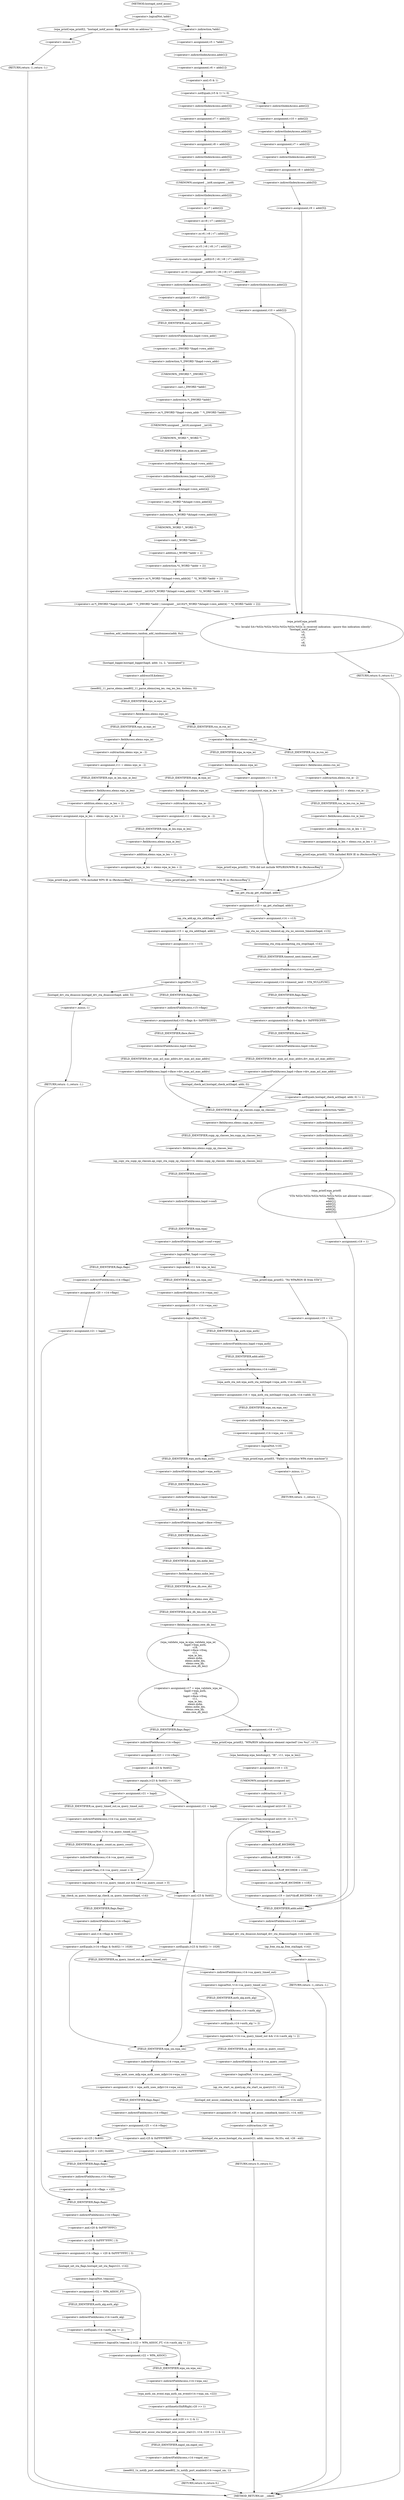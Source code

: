 digraph hostapd_notif_assoc {  
"1000157" [label = "(<operator>.logicalNot,!addr)" ]
"1000160" [label = "(wpa_printf,wpa_printf(2, \"hostapd_notif_assoc: Skip event with no address\"))" ]
"1000163" [label = "(RETURN,return -1;,return -1;)" ]
"1000164" [label = "(<operator>.minus,-1)" ]
"1000166" [label = "(<operator>.assignment,v5 = *addr)" ]
"1000168" [label = "(<operator>.indirection,*addr)" ]
"1000170" [label = "(<operator>.assignment,v6 = addr[1])" ]
"1000172" [label = "(<operator>.indirectIndexAccess,addr[1])" ]
"1000176" [label = "(<operator>.notEquals,(v5 & 1) != 0)" ]
"1000177" [label = "(<operator>.and,v5 & 1)" ]
"1000182" [label = "(<operator>.assignment,v10 = addr[2])" ]
"1000184" [label = "(<operator>.indirectIndexAccess,addr[2])" ]
"1000187" [label = "(<operator>.assignment,v7 = addr[3])" ]
"1000189" [label = "(<operator>.indirectIndexAccess,addr[3])" ]
"1000192" [label = "(<operator>.assignment,v8 = addr[4])" ]
"1000194" [label = "(<operator>.indirectIndexAccess,addr[4])" ]
"1000197" [label = "(<operator>.assignment,v9 = addr[5])" ]
"1000199" [label = "(<operator>.indirectIndexAccess,addr[5])" ]
"1000204" [label = "(<operator>.assignment,v7 = addr[3])" ]
"1000206" [label = "(<operator>.indirectIndexAccess,addr[3])" ]
"1000209" [label = "(<operator>.assignment,v8 = addr[4])" ]
"1000211" [label = "(<operator>.indirectIndexAccess,addr[4])" ]
"1000214" [label = "(<operator>.assignment,v9 = addr[5])" ]
"1000216" [label = "(<operator>.indirectIndexAccess,addr[5])" ]
"1000220" [label = "(<operator>.or,v9 | (unsigned __int8)(v5 | v6 | v8 | v7 | addr[2]))" ]
"1000222" [label = "(<operator>.cast,(unsigned __int8)(v5 | v6 | v8 | v7 | addr[2]))" ]
"1000223" [label = "(UNKNOWN,unsigned __int8,unsigned __int8)" ]
"1000224" [label = "(<operator>.or,v5 | v6 | v8 | v7 | addr[2])" ]
"1000226" [label = "(<operator>.or,v6 | v8 | v7 | addr[2])" ]
"1000228" [label = "(<operator>.or,v8 | v7 | addr[2])" ]
"1000230" [label = "(<operator>.or,v7 | addr[2])" ]
"1000232" [label = "(<operator>.indirectIndexAccess,addr[2])" ]
"1000236" [label = "(<operator>.assignment,v10 = addr[2])" ]
"1000238" [label = "(<operator>.indirectIndexAccess,addr[2])" ]
"1000242" [label = "(<operator>.or,*(_DWORD *)hapd->own_addr ^ *(_DWORD *)addr | (unsigned __int16)(*(_WORD *)&hapd->own_addr[4] ^ *((_WORD *)addr + 2)))" ]
"1000243" [label = "(<operator>.or,*(_DWORD *)hapd->own_addr ^ *(_DWORD *)addr)" ]
"1000244" [label = "(<operator>.indirection,*(_DWORD *)hapd->own_addr)" ]
"1000245" [label = "(<operator>.cast,(_DWORD *)hapd->own_addr)" ]
"1000246" [label = "(UNKNOWN,_DWORD *,_DWORD *)" ]
"1000247" [label = "(<operator>.indirectFieldAccess,hapd->own_addr)" ]
"1000249" [label = "(FIELD_IDENTIFIER,own_addr,own_addr)" ]
"1000250" [label = "(<operator>.indirection,*(_DWORD *)addr)" ]
"1000251" [label = "(<operator>.cast,(_DWORD *)addr)" ]
"1000252" [label = "(UNKNOWN,_DWORD *,_DWORD *)" ]
"1000254" [label = "(<operator>.cast,(unsigned __int16)(*(_WORD *)&hapd->own_addr[4] ^ *((_WORD *)addr + 2)))" ]
"1000255" [label = "(UNKNOWN,unsigned __int16,unsigned __int16)" ]
"1000256" [label = "(<operator>.or,*(_WORD *)&hapd->own_addr[4] ^ *((_WORD *)addr + 2))" ]
"1000257" [label = "(<operator>.indirection,*(_WORD *)&hapd->own_addr[4])" ]
"1000258" [label = "(<operator>.cast,(_WORD *)&hapd->own_addr[4])" ]
"1000259" [label = "(UNKNOWN,_WORD *,_WORD *)" ]
"1000260" [label = "(<operator>.addressOf,&hapd->own_addr[4])" ]
"1000261" [label = "(<operator>.indirectIndexAccess,hapd->own_addr[4])" ]
"1000262" [label = "(<operator>.indirectFieldAccess,hapd->own_addr)" ]
"1000264" [label = "(FIELD_IDENTIFIER,own_addr,own_addr)" ]
"1000266" [label = "(<operator>.indirection,*((_WORD *)addr + 2))" ]
"1000267" [label = "(<operator>.addition,(_WORD *)addr + 2)" ]
"1000268" [label = "(<operator>.cast,(_WORD *)addr)" ]
"1000269" [label = "(UNKNOWN,_WORD *,_WORD *)" ]
"1000273" [label = "(random_add_randomness,random_add_randomness(addr, 6u))" ]
"1000276" [label = "(hostapd_logger,hostapd_logger(hapd, addr, 1u, 2, \"associated\"))" ]
"1000282" [label = "(ieee802_11_parse_elems,ieee802_11_parse_elems(req_ies, req_ies_len, &elems, 0))" ]
"1000285" [label = "(<operator>.addressOf,&elems)" ]
"1000289" [label = "(<operator>.fieldAccess,elems.wps_ie)" ]
"1000291" [label = "(FIELD_IDENTIFIER,wps_ie,wps_ie)" ]
"1000293" [label = "(<operator>.assignment,v11 = elems.wps_ie - 2)" ]
"1000295" [label = "(<operator>.subtraction,elems.wps_ie - 2)" ]
"1000296" [label = "(<operator>.fieldAccess,elems.wps_ie)" ]
"1000298" [label = "(FIELD_IDENTIFIER,wps_ie,wps_ie)" ]
"1000300" [label = "(<operator>.assignment,wpa_ie_len = elems.wps_ie_len + 2)" ]
"1000302" [label = "(<operator>.addition,elems.wps_ie_len + 2)" ]
"1000303" [label = "(<operator>.fieldAccess,elems.wps_ie_len)" ]
"1000305" [label = "(FIELD_IDENTIFIER,wps_ie_len,wps_ie_len)" ]
"1000307" [label = "(wpa_printf,wpa_printf(2, \"STA included WPS IE in (Re)AssocReq\"))" ]
"1000312" [label = "(<operator>.fieldAccess,elems.rsn_ie)" ]
"1000314" [label = "(FIELD_IDENTIFIER,rsn_ie,rsn_ie)" ]
"1000316" [label = "(<operator>.assignment,v11 = elems.rsn_ie - 2)" ]
"1000318" [label = "(<operator>.subtraction,elems.rsn_ie - 2)" ]
"1000319" [label = "(<operator>.fieldAccess,elems.rsn_ie)" ]
"1000321" [label = "(FIELD_IDENTIFIER,rsn_ie,rsn_ie)" ]
"1000323" [label = "(<operator>.assignment,wpa_ie_len = elems.rsn_ie_len + 2)" ]
"1000325" [label = "(<operator>.addition,elems.rsn_ie_len + 2)" ]
"1000326" [label = "(<operator>.fieldAccess,elems.rsn_ie_len)" ]
"1000328" [label = "(FIELD_IDENTIFIER,rsn_ie_len,rsn_ie_len)" ]
"1000330" [label = "(wpa_printf,wpa_printf(2, \"STA included RSN IE in (Re)AssocReq\"))" ]
"1000335" [label = "(<operator>.fieldAccess,elems.wpa_ie)" ]
"1000337" [label = "(FIELD_IDENTIFIER,wpa_ie,wpa_ie)" ]
"1000339" [label = "(<operator>.assignment,v11 = elems.wpa_ie - 2)" ]
"1000341" [label = "(<operator>.subtraction,elems.wpa_ie - 2)" ]
"1000342" [label = "(<operator>.fieldAccess,elems.wpa_ie)" ]
"1000344" [label = "(FIELD_IDENTIFIER,wpa_ie,wpa_ie)" ]
"1000346" [label = "(<operator>.assignment,wpa_ie_len = elems.wpa_ie_len + 2)" ]
"1000348" [label = "(<operator>.addition,elems.wpa_ie_len + 2)" ]
"1000349" [label = "(<operator>.fieldAccess,elems.wpa_ie_len)" ]
"1000351" [label = "(FIELD_IDENTIFIER,wpa_ie_len,wpa_ie_len)" ]
"1000353" [label = "(wpa_printf,wpa_printf(2, \"STA included WPA IE in (Re)AssocReq\"))" ]
"1000358" [label = "(<operator>.assignment,v11 = 0)" ]
"1000361" [label = "(<operator>.assignment,wpa_ie_len = 0)" ]
"1000364" [label = "(wpa_printf,wpa_printf(2, \"STA did not include WPS/RSN/WPA IE in (Re)AssocReq\"))" ]
"1000367" [label = "(<operator>.assignment,v13 = ap_get_sta(hapd, addr))" ]
"1000369" [label = "(ap_get_sta,ap_get_sta(hapd, addr))" ]
"1000375" [label = "(<operator>.assignment,v14 = v13)" ]
"1000378" [label = "(ap_sta_no_session_timeout,ap_sta_no_session_timeout(hapd, v13))" ]
"1000381" [label = "(accounting_sta_stop,accounting_sta_stop(hapd, v14))" ]
"1000384" [label = "(<operator>.assignment,v14->timeout_next = STA_NULLFUNC)" ]
"1000385" [label = "(<operator>.indirectFieldAccess,v14->timeout_next)" ]
"1000387" [label = "(FIELD_IDENTIFIER,timeout_next,timeout_next)" ]
"1000389" [label = "(<operators>.assignmentAnd,v14->flags &= 0xFFFECFFF)" ]
"1000390" [label = "(<operator>.indirectFieldAccess,v14->flags)" ]
"1000392" [label = "(FIELD_IDENTIFIER,flags,flags)" ]
"1000395" [label = "(<operator>.indirectFieldAccess,hapd->iface->drv_max_acl_mac_addrs)" ]
"1000396" [label = "(<operator>.indirectFieldAccess,hapd->iface)" ]
"1000398" [label = "(FIELD_IDENTIFIER,iface,iface)" ]
"1000399" [label = "(FIELD_IDENTIFIER,drv_max_acl_mac_addrs,drv_max_acl_mac_addrs)" ]
"1000403" [label = "(<operator>.assignment,v15 = ap_sta_add(hapd, addr))" ]
"1000405" [label = "(ap_sta_add,ap_sta_add(hapd, addr))" ]
"1000408" [label = "(<operator>.assignment,v14 = v15)" ]
"1000412" [label = "(<operator>.logicalNot,!v15)" ]
"1000415" [label = "(hostapd_drv_sta_disassoc,hostapd_drv_sta_disassoc(hapd, addr, 5))" ]
"1000419" [label = "(RETURN,return -1;,return -1;)" ]
"1000420" [label = "(<operator>.minus,-1)" ]
"1000422" [label = "(<operators>.assignmentAnd,v15->flags &= 0xFFFECFFF)" ]
"1000423" [label = "(<operator>.indirectFieldAccess,v15->flags)" ]
"1000425" [label = "(FIELD_IDENTIFIER,flags,flags)" ]
"1000428" [label = "(<operator>.indirectFieldAccess,hapd->iface->drv_max_acl_mac_addrs)" ]
"1000429" [label = "(<operator>.indirectFieldAccess,hapd->iface)" ]
"1000431" [label = "(FIELD_IDENTIFIER,iface,iface)" ]
"1000432" [label = "(FIELD_IDENTIFIER,drv_max_acl_mac_addrs,drv_max_acl_mac_addrs)" ]
"1000435" [label = "(<operator>.notEquals,hostapd_check_acl(hapd, addr, 0) != 1)" ]
"1000436" [label = "(hostapd_check_acl,hostapd_check_acl(hapd, addr, 0))" ]
"1000442" [label = "(wpa_printf,wpa_printf(\n            3,\n            \"STA %02x:%02x:%02x:%02x:%02x:%02x not allowed to connect\",\n            *addr,\n            addr[1],\n            addr[2],\n            addr[3],\n            addr[4],\n            addr[5]))" ]
"1000445" [label = "(<operator>.indirection,*addr)" ]
"1000447" [label = "(<operator>.indirectIndexAccess,addr[1])" ]
"1000450" [label = "(<operator>.indirectIndexAccess,addr[2])" ]
"1000453" [label = "(<operator>.indirectIndexAccess,addr[3])" ]
"1000456" [label = "(<operator>.indirectIndexAccess,addr[4])" ]
"1000459" [label = "(<operator>.indirectIndexAccess,addr[5])" ]
"1000462" [label = "(<operator>.assignment,v19 = 1)" ]
"1000467" [label = "(ap_copy_sta_supp_op_classes,ap_copy_sta_supp_op_classes(v14, elems.supp_op_classes, elems.supp_op_classes_len))" ]
"1000469" [label = "(<operator>.fieldAccess,elems.supp_op_classes)" ]
"1000471" [label = "(FIELD_IDENTIFIER,supp_op_classes,supp_op_classes)" ]
"1000472" [label = "(<operator>.fieldAccess,elems.supp_op_classes_len)" ]
"1000474" [label = "(FIELD_IDENTIFIER,supp_op_classes_len,supp_op_classes_len)" ]
"1000476" [label = "(<operator>.logicalNot,!hapd->conf->wpa)" ]
"1000477" [label = "(<operator>.indirectFieldAccess,hapd->conf->wpa)" ]
"1000478" [label = "(<operator>.indirectFieldAccess,hapd->conf)" ]
"1000480" [label = "(FIELD_IDENTIFIER,conf,conf)" ]
"1000481" [label = "(FIELD_IDENTIFIER,wpa,wpa)" ]
"1000483" [label = "(<operator>.assignment,v20 = v14->flags)" ]
"1000485" [label = "(<operator>.indirectFieldAccess,v14->flags)" ]
"1000487" [label = "(FIELD_IDENTIFIER,flags,flags)" ]
"1000488" [label = "(<operator>.assignment,v21 = hapd)" ]
"1000493" [label = "(<operator>.logicalAnd,v11 && wpa_ie_len)" ]
"1000497" [label = "(<operator>.assignment,v16 = v14->wpa_sm)" ]
"1000499" [label = "(<operator>.indirectFieldAccess,v14->wpa_sm)" ]
"1000501" [label = "(FIELD_IDENTIFIER,wpa_sm,wpa_sm)" ]
"1000503" [label = "(<operator>.logicalNot,!v16)" ]
"1000506" [label = "(<operator>.assignment,v16 = wpa_auth_sta_init(hapd->wpa_auth, v14->addr, 0))" ]
"1000508" [label = "(wpa_auth_sta_init,wpa_auth_sta_init(hapd->wpa_auth, v14->addr, 0))" ]
"1000509" [label = "(<operator>.indirectFieldAccess,hapd->wpa_auth)" ]
"1000511" [label = "(FIELD_IDENTIFIER,wpa_auth,wpa_auth)" ]
"1000512" [label = "(<operator>.indirectFieldAccess,v14->addr)" ]
"1000514" [label = "(FIELD_IDENTIFIER,addr,addr)" ]
"1000516" [label = "(<operator>.assignment,v14->wpa_sm = v16)" ]
"1000517" [label = "(<operator>.indirectFieldAccess,v14->wpa_sm)" ]
"1000519" [label = "(FIELD_IDENTIFIER,wpa_sm,wpa_sm)" ]
"1000522" [label = "(<operator>.logicalNot,!v16)" ]
"1000525" [label = "(wpa_printf,wpa_printf(5, \"Failed to initialize WPA state machine\"))" ]
"1000528" [label = "(RETURN,return -1;,return -1;)" ]
"1000529" [label = "(<operator>.minus,-1)" ]
"1000531" [label = "(<operator>.assignment,v17 = wpa_validate_wpa_ie(\n                  hapd->wpa_auth,\n                  v16,\n                  hapd->iface->freq,\n                  v11,\n                  wpa_ie_len,\n                  elems.mdie,\n                  elems.mdie_len,\n                  elems.owe_dh,\n                  elems.owe_dh_len))" ]
"1000533" [label = "(wpa_validate_wpa_ie,wpa_validate_wpa_ie(\n                  hapd->wpa_auth,\n                  v16,\n                  hapd->iface->freq,\n                  v11,\n                  wpa_ie_len,\n                  elems.mdie,\n                  elems.mdie_len,\n                  elems.owe_dh,\n                  elems.owe_dh_len))" ]
"1000534" [label = "(<operator>.indirectFieldAccess,hapd->wpa_auth)" ]
"1000536" [label = "(FIELD_IDENTIFIER,wpa_auth,wpa_auth)" ]
"1000538" [label = "(<operator>.indirectFieldAccess,hapd->iface->freq)" ]
"1000539" [label = "(<operator>.indirectFieldAccess,hapd->iface)" ]
"1000541" [label = "(FIELD_IDENTIFIER,iface,iface)" ]
"1000542" [label = "(FIELD_IDENTIFIER,freq,freq)" ]
"1000545" [label = "(<operator>.fieldAccess,elems.mdie)" ]
"1000547" [label = "(FIELD_IDENTIFIER,mdie,mdie)" ]
"1000548" [label = "(<operator>.fieldAccess,elems.mdie_len)" ]
"1000550" [label = "(FIELD_IDENTIFIER,mdie_len,mdie_len)" ]
"1000551" [label = "(<operator>.fieldAccess,elems.owe_dh)" ]
"1000553" [label = "(FIELD_IDENTIFIER,owe_dh,owe_dh)" ]
"1000554" [label = "(<operator>.fieldAccess,elems.owe_dh_len)" ]
"1000556" [label = "(FIELD_IDENTIFIER,owe_dh_len,owe_dh_len)" ]
"1000560" [label = "(<operator>.assignment,v18 = v17)" ]
"1000563" [label = "(wpa_printf,wpa_printf(2, \"WPA/RSN information element rejected? (res %u)\", v17))" ]
"1000567" [label = "(wpa_hexdump,wpa_hexdump(2, \"IE\", v11, wpa_ie_len))" ]
"1000572" [label = "(<operator>.assignment,v19 = 13)" ]
"1000576" [label = "(<operator>.lessThan,(unsigned int)(v18 - 2) < 7)" ]
"1000577" [label = "(<operator>.cast,(unsigned int)(v18 - 2))" ]
"1000578" [label = "(UNKNOWN,unsigned int,unsigned int)" ]
"1000579" [label = "(<operator>.subtraction,v18 - 2)" ]
"1000583" [label = "(<operator>.assignment,v19 = (int)*(&off_80CD9D8 + v18))" ]
"1000585" [label = "(<operator>.cast,(int)*(&off_80CD9D8 + v18))" ]
"1000586" [label = "(UNKNOWN,int,int)" ]
"1000587" [label = "(<operator>.indirection,*(&off_80CD9D8 + v18))" ]
"1000588" [label = "(<operator>.addition,&off_80CD9D8 + v18)" ]
"1000589" [label = "(<operator>.addressOf,&off_80CD9D8)" ]
"1000593" [label = "(<operator>.assignment,v23 = v14->flags)" ]
"1000595" [label = "(<operator>.indirectFieldAccess,v14->flags)" ]
"1000597" [label = "(FIELD_IDENTIFIER,flags,flags)" ]
"1000599" [label = "(<operator>.equals,(v23 & 0x402) == 1026)" ]
"1000600" [label = "(<operator>.and,v23 & 0x402)" ]
"1000605" [label = "(<operator>.assignment,v21 = hapd)" ]
"1000609" [label = "(<operator>.logicalAnd,!v14->sa_query_timed_out && v14->sa_query_count > 0)" ]
"1000610" [label = "(<operator>.logicalNot,!v14->sa_query_timed_out)" ]
"1000611" [label = "(<operator>.indirectFieldAccess,v14->sa_query_timed_out)" ]
"1000613" [label = "(FIELD_IDENTIFIER,sa_query_timed_out,sa_query_timed_out)" ]
"1000614" [label = "(<operator>.greaterThan,v14->sa_query_count > 0)" ]
"1000615" [label = "(<operator>.indirectFieldAccess,v14->sa_query_count)" ]
"1000617" [label = "(FIELD_IDENTIFIER,sa_query_count,sa_query_count)" ]
"1000620" [label = "(ap_check_sa_query_timeout,ap_check_sa_query_timeout(hapd, v14))" ]
"1000624" [label = "(<operator>.notEquals,(v14->flags & 0x402) != 1026)" ]
"1000625" [label = "(<operator>.and,v14->flags & 0x402)" ]
"1000626" [label = "(<operator>.indirectFieldAccess,v14->flags)" ]
"1000628" [label = "(FIELD_IDENTIFIER,flags,flags)" ]
"1000635" [label = "(<operator>.assignment,v21 = hapd)" ]
"1000639" [label = "(<operator>.notEquals,(v23 & 0x402) != 1026)" ]
"1000640" [label = "(<operator>.and,v23 & 0x402)" ]
"1000646" [label = "(<operator>.assignment,v24 = wpa_auth_uses_mfp(v14->wpa_sm))" ]
"1000648" [label = "(wpa_auth_uses_mfp,wpa_auth_uses_mfp(v14->wpa_sm))" ]
"1000649" [label = "(<operator>.indirectFieldAccess,v14->wpa_sm)" ]
"1000651" [label = "(FIELD_IDENTIFIER,wpa_sm,wpa_sm)" ]
"1000652" [label = "(<operator>.assignment,v25 = v14->flags)" ]
"1000654" [label = "(<operator>.indirectFieldAccess,v14->flags)" ]
"1000656" [label = "(FIELD_IDENTIFIER,flags,flags)" ]
"1000659" [label = "(<operator>.assignment,v20 = v25 | 0x400)" ]
"1000661" [label = "(<operator>.or,v25 | 0x400)" ]
"1000665" [label = "(<operator>.assignment,v20 = v25 & 0xFFFFFBFF)" ]
"1000667" [label = "(<operator>.and,v25 & 0xFFFFFBFF)" ]
"1000670" [label = "(<operator>.assignment,v14->flags = v20)" ]
"1000671" [label = "(<operator>.indirectFieldAccess,v14->flags)" ]
"1000673" [label = "(FIELD_IDENTIFIER,flags,flags)" ]
"1000676" [label = "(<operator>.assignment,v14->flags = v20 & 0xFFF7FFFC | 3)" ]
"1000677" [label = "(<operator>.indirectFieldAccess,v14->flags)" ]
"1000679" [label = "(FIELD_IDENTIFIER,flags,flags)" ]
"1000680" [label = "(<operator>.or,v20 & 0xFFF7FFFC | 3)" ]
"1000681" [label = "(<operator>.and,v20 & 0xFFF7FFFC)" ]
"1000685" [label = "(hostapd_set_sta_flags,hostapd_set_sta_flags(v21, v14))" ]
"1000689" [label = "(<operator>.logicalOr,!reassoc || (v22 = WPA_ASSOC_FT, v14->auth_alg != 2))" ]
"1000690" [label = "(<operator>.logicalNot,!reassoc)" ]
"1000693" [label = "(<operator>.assignment,v22 = WPA_ASSOC_FT)" ]
"1000696" [label = "(<operator>.notEquals,v14->auth_alg != 2)" ]
"1000697" [label = "(<operator>.indirectFieldAccess,v14->auth_alg)" ]
"1000699" [label = "(FIELD_IDENTIFIER,auth_alg,auth_alg)" ]
"1000701" [label = "(<operator>.assignment,v22 = WPA_ASSOC)" ]
"1000704" [label = "(wpa_auth_sm_event,wpa_auth_sm_event(v14->wpa_sm, v22))" ]
"1000705" [label = "(<operator>.indirectFieldAccess,v14->wpa_sm)" ]
"1000707" [label = "(FIELD_IDENTIFIER,wpa_sm,wpa_sm)" ]
"1000709" [label = "(hostapd_new_assoc_sta,hostapd_new_assoc_sta(v21, v14, (v20 >> 1) & 1))" ]
"1000712" [label = "(<operator>.and,(v20 >> 1) & 1)" ]
"1000713" [label = "(<operator>.arithmeticShiftRight,v20 >> 1)" ]
"1000717" [label = "(ieee802_1x_notify_port_enabled,ieee802_1x_notify_port_enabled(v14->eapol_sm, 1))" ]
"1000718" [label = "(<operator>.indirectFieldAccess,v14->eapol_sm)" ]
"1000720" [label = "(FIELD_IDENTIFIER,eapol_sm,eapol_sm)" ]
"1000722" [label = "(RETURN,return 0;,return 0;)" ]
"1000726" [label = "(<operator>.logicalAnd,!v14->sa_query_timed_out && v14->auth_alg != 2)" ]
"1000727" [label = "(<operator>.logicalNot,!v14->sa_query_timed_out)" ]
"1000728" [label = "(<operator>.indirectFieldAccess,v14->sa_query_timed_out)" ]
"1000730" [label = "(FIELD_IDENTIFIER,sa_query_timed_out,sa_query_timed_out)" ]
"1000731" [label = "(<operator>.notEquals,v14->auth_alg != 2)" ]
"1000732" [label = "(<operator>.indirectFieldAccess,v14->auth_alg)" ]
"1000734" [label = "(FIELD_IDENTIFIER,auth_alg,auth_alg)" ]
"1000738" [label = "(<operator>.logicalNot,!v14->sa_query_count)" ]
"1000739" [label = "(<operator>.indirectFieldAccess,v14->sa_query_count)" ]
"1000741" [label = "(FIELD_IDENTIFIER,sa_query_count,sa_query_count)" ]
"1000742" [label = "(ap_sta_start_sa_query,ap_sta_start_sa_query(v21, v14))" ]
"1000745" [label = "(<operator>.assignment,v26 = hostapd_eid_assoc_comeback_time(v21, v14, eid))" ]
"1000747" [label = "(hostapd_eid_assoc_comeback_time,hostapd_eid_assoc_comeback_time(v21, v14, eid))" ]
"1000751" [label = "(hostapd_sta_assoc,hostapd_sta_assoc(v21, addr, reassoc, 0x1Eu, eid, v26 - eid))" ]
"1000757" [label = "(<operator>.subtraction,v26 - eid)" ]
"1000760" [label = "(RETURN,return 0;,return 0;)" ]
"1000763" [label = "(wpa_printf,wpa_printf(2, \"No WPA/RSN IE from STA\"))" ]
"1000766" [label = "(<operator>.assignment,v19 = 13)" ]
"1000770" [label = "(hostapd_drv_sta_disassoc,hostapd_drv_sta_disassoc(hapd, v14->addr, v19))" ]
"1000772" [label = "(<operator>.indirectFieldAccess,v14->addr)" ]
"1000774" [label = "(FIELD_IDENTIFIER,addr,addr)" ]
"1000776" [label = "(ap_free_sta,ap_free_sta(hapd, v14))" ]
"1000779" [label = "(RETURN,return -1;,return -1;)" ]
"1000780" [label = "(<operator>.minus,-1)" ]
"1000784" [label = "(<operator>.assignment,v10 = addr[2])" ]
"1000786" [label = "(<operator>.indirectIndexAccess,addr[2])" ]
"1000789" [label = "(wpa_printf,wpa_printf(\n    2,\n    \"%s: Invalid SA=%02x:%02x:%02x:%02x:%02x:%02x in received indication - ignore this indication silently\",\n    \"hostapd_notif_assoc\",\n    v5,\n    v6,\n    v10,\n    v7,\n    v8,\n    v9))" ]
"1000799" [label = "(RETURN,return 0;,return 0;)" ]
"1000125" [label = "(METHOD,hostapd_notif_assoc)" ]
"1000801" [label = "(METHOD_RETURN,int __cdecl)" ]
  "1000157" -> "1000160" 
  "1000157" -> "1000168" 
  "1000160" -> "1000164" 
  "1000163" -> "1000801" 
  "1000164" -> "1000163" 
  "1000166" -> "1000172" 
  "1000168" -> "1000166" 
  "1000170" -> "1000177" 
  "1000172" -> "1000170" 
  "1000176" -> "1000184" 
  "1000176" -> "1000206" 
  "1000177" -> "1000176" 
  "1000182" -> "1000189" 
  "1000184" -> "1000182" 
  "1000187" -> "1000194" 
  "1000189" -> "1000187" 
  "1000192" -> "1000199" 
  "1000194" -> "1000192" 
  "1000197" -> "1000789" 
  "1000199" -> "1000197" 
  "1000204" -> "1000211" 
  "1000206" -> "1000204" 
  "1000209" -> "1000216" 
  "1000211" -> "1000209" 
  "1000214" -> "1000223" 
  "1000216" -> "1000214" 
  "1000220" -> "1000238" 
  "1000220" -> "1000786" 
  "1000222" -> "1000220" 
  "1000223" -> "1000232" 
  "1000224" -> "1000222" 
  "1000226" -> "1000224" 
  "1000228" -> "1000226" 
  "1000230" -> "1000228" 
  "1000232" -> "1000230" 
  "1000236" -> "1000246" 
  "1000238" -> "1000236" 
  "1000242" -> "1000273" 
  "1000242" -> "1000789" 
  "1000243" -> "1000255" 
  "1000244" -> "1000252" 
  "1000245" -> "1000244" 
  "1000246" -> "1000249" 
  "1000247" -> "1000245" 
  "1000249" -> "1000247" 
  "1000250" -> "1000243" 
  "1000251" -> "1000250" 
  "1000252" -> "1000251" 
  "1000254" -> "1000242" 
  "1000255" -> "1000259" 
  "1000256" -> "1000254" 
  "1000257" -> "1000269" 
  "1000258" -> "1000257" 
  "1000259" -> "1000264" 
  "1000260" -> "1000258" 
  "1000261" -> "1000260" 
  "1000262" -> "1000261" 
  "1000264" -> "1000262" 
  "1000266" -> "1000256" 
  "1000267" -> "1000266" 
  "1000268" -> "1000267" 
  "1000269" -> "1000268" 
  "1000273" -> "1000276" 
  "1000276" -> "1000285" 
  "1000282" -> "1000291" 
  "1000285" -> "1000282" 
  "1000289" -> "1000298" 
  "1000289" -> "1000314" 
  "1000291" -> "1000289" 
  "1000293" -> "1000305" 
  "1000295" -> "1000293" 
  "1000296" -> "1000295" 
  "1000298" -> "1000296" 
  "1000300" -> "1000307" 
  "1000302" -> "1000300" 
  "1000303" -> "1000302" 
  "1000305" -> "1000303" 
  "1000307" -> "1000369" 
  "1000312" -> "1000321" 
  "1000312" -> "1000337" 
  "1000314" -> "1000312" 
  "1000316" -> "1000328" 
  "1000318" -> "1000316" 
  "1000319" -> "1000318" 
  "1000321" -> "1000319" 
  "1000323" -> "1000330" 
  "1000325" -> "1000323" 
  "1000326" -> "1000325" 
  "1000328" -> "1000326" 
  "1000330" -> "1000369" 
  "1000335" -> "1000344" 
  "1000335" -> "1000358" 
  "1000337" -> "1000335" 
  "1000339" -> "1000351" 
  "1000341" -> "1000339" 
  "1000342" -> "1000341" 
  "1000344" -> "1000342" 
  "1000346" -> "1000353" 
  "1000348" -> "1000346" 
  "1000349" -> "1000348" 
  "1000351" -> "1000349" 
  "1000353" -> "1000369" 
  "1000358" -> "1000361" 
  "1000361" -> "1000364" 
  "1000364" -> "1000369" 
  "1000367" -> "1000375" 
  "1000367" -> "1000405" 
  "1000369" -> "1000367" 
  "1000375" -> "1000378" 
  "1000378" -> "1000381" 
  "1000381" -> "1000387" 
  "1000384" -> "1000392" 
  "1000385" -> "1000384" 
  "1000387" -> "1000385" 
  "1000389" -> "1000398" 
  "1000390" -> "1000389" 
  "1000392" -> "1000390" 
  "1000395" -> "1000471" 
  "1000395" -> "1000436" 
  "1000396" -> "1000399" 
  "1000398" -> "1000396" 
  "1000399" -> "1000395" 
  "1000403" -> "1000408" 
  "1000405" -> "1000403" 
  "1000408" -> "1000412" 
  "1000412" -> "1000415" 
  "1000412" -> "1000425" 
  "1000415" -> "1000420" 
  "1000419" -> "1000801" 
  "1000420" -> "1000419" 
  "1000422" -> "1000431" 
  "1000423" -> "1000422" 
  "1000425" -> "1000423" 
  "1000428" -> "1000471" 
  "1000428" -> "1000436" 
  "1000429" -> "1000432" 
  "1000431" -> "1000429" 
  "1000432" -> "1000428" 
  "1000435" -> "1000445" 
  "1000435" -> "1000471" 
  "1000436" -> "1000435" 
  "1000442" -> "1000462" 
  "1000445" -> "1000447" 
  "1000447" -> "1000450" 
  "1000450" -> "1000453" 
  "1000453" -> "1000456" 
  "1000456" -> "1000459" 
  "1000459" -> "1000442" 
  "1000462" -> "1000774" 
  "1000467" -> "1000480" 
  "1000469" -> "1000474" 
  "1000471" -> "1000469" 
  "1000472" -> "1000467" 
  "1000474" -> "1000472" 
  "1000476" -> "1000487" 
  "1000476" -> "1000493" 
  "1000476" -> "1000493" 
  "1000477" -> "1000476" 
  "1000478" -> "1000481" 
  "1000480" -> "1000478" 
  "1000481" -> "1000477" 
  "1000483" -> "1000488" 
  "1000485" -> "1000483" 
  "1000487" -> "1000485" 
  "1000488" -> "1000679" 
  "1000493" -> "1000501" 
  "1000493" -> "1000763" 
  "1000497" -> "1000503" 
  "1000499" -> "1000497" 
  "1000501" -> "1000499" 
  "1000503" -> "1000511" 
  "1000503" -> "1000536" 
  "1000506" -> "1000519" 
  "1000508" -> "1000506" 
  "1000509" -> "1000514" 
  "1000511" -> "1000509" 
  "1000512" -> "1000508" 
  "1000514" -> "1000512" 
  "1000516" -> "1000522" 
  "1000517" -> "1000516" 
  "1000519" -> "1000517" 
  "1000522" -> "1000525" 
  "1000522" -> "1000536" 
  "1000525" -> "1000529" 
  "1000528" -> "1000801" 
  "1000529" -> "1000528" 
  "1000531" -> "1000560" 
  "1000531" -> "1000597" 
  "1000533" -> "1000531" 
  "1000534" -> "1000541" 
  "1000536" -> "1000534" 
  "1000538" -> "1000547" 
  "1000539" -> "1000542" 
  "1000541" -> "1000539" 
  "1000542" -> "1000538" 
  "1000545" -> "1000550" 
  "1000547" -> "1000545" 
  "1000548" -> "1000553" 
  "1000550" -> "1000548" 
  "1000551" -> "1000556" 
  "1000553" -> "1000551" 
  "1000554" -> "1000533" 
  "1000556" -> "1000554" 
  "1000560" -> "1000563" 
  "1000563" -> "1000567" 
  "1000567" -> "1000572" 
  "1000572" -> "1000578" 
  "1000576" -> "1000586" 
  "1000576" -> "1000774" 
  "1000577" -> "1000576" 
  "1000578" -> "1000579" 
  "1000579" -> "1000577" 
  "1000583" -> "1000774" 
  "1000585" -> "1000583" 
  "1000586" -> "1000589" 
  "1000587" -> "1000585" 
  "1000588" -> "1000587" 
  "1000589" -> "1000588" 
  "1000593" -> "1000600" 
  "1000595" -> "1000593" 
  "1000597" -> "1000595" 
  "1000599" -> "1000605" 
  "1000599" -> "1000635" 
  "1000600" -> "1000599" 
  "1000605" -> "1000613" 
  "1000609" -> "1000620" 
  "1000609" -> "1000640" 
  "1000610" -> "1000609" 
  "1000610" -> "1000617" 
  "1000611" -> "1000610" 
  "1000613" -> "1000611" 
  "1000614" -> "1000609" 
  "1000615" -> "1000614" 
  "1000617" -> "1000615" 
  "1000620" -> "1000628" 
  "1000624" -> "1000651" 
  "1000624" -> "1000730" 
  "1000625" -> "1000624" 
  "1000626" -> "1000625" 
  "1000628" -> "1000626" 
  "1000635" -> "1000640" 
  "1000639" -> "1000651" 
  "1000639" -> "1000730" 
  "1000640" -> "1000639" 
  "1000646" -> "1000656" 
  "1000648" -> "1000646" 
  "1000649" -> "1000648" 
  "1000651" -> "1000649" 
  "1000652" -> "1000661" 
  "1000652" -> "1000667" 
  "1000654" -> "1000652" 
  "1000656" -> "1000654" 
  "1000659" -> "1000673" 
  "1000661" -> "1000659" 
  "1000665" -> "1000673" 
  "1000667" -> "1000665" 
  "1000670" -> "1000679" 
  "1000671" -> "1000670" 
  "1000673" -> "1000671" 
  "1000676" -> "1000685" 
  "1000677" -> "1000681" 
  "1000679" -> "1000677" 
  "1000680" -> "1000676" 
  "1000681" -> "1000680" 
  "1000685" -> "1000690" 
  "1000689" -> "1000701" 
  "1000689" -> "1000707" 
  "1000690" -> "1000689" 
  "1000690" -> "1000693" 
  "1000693" -> "1000699" 
  "1000696" -> "1000689" 
  "1000697" -> "1000696" 
  "1000699" -> "1000697" 
  "1000701" -> "1000707" 
  "1000704" -> "1000713" 
  "1000705" -> "1000704" 
  "1000707" -> "1000705" 
  "1000709" -> "1000720" 
  "1000712" -> "1000709" 
  "1000713" -> "1000712" 
  "1000717" -> "1000722" 
  "1000718" -> "1000717" 
  "1000720" -> "1000718" 
  "1000722" -> "1000801" 
  "1000726" -> "1000741" 
  "1000726" -> "1000651" 
  "1000727" -> "1000726" 
  "1000727" -> "1000734" 
  "1000728" -> "1000727" 
  "1000730" -> "1000728" 
  "1000731" -> "1000726" 
  "1000732" -> "1000731" 
  "1000734" -> "1000732" 
  "1000738" -> "1000742" 
  "1000738" -> "1000747" 
  "1000739" -> "1000738" 
  "1000741" -> "1000739" 
  "1000742" -> "1000747" 
  "1000745" -> "1000757" 
  "1000747" -> "1000745" 
  "1000751" -> "1000760" 
  "1000757" -> "1000751" 
  "1000760" -> "1000801" 
  "1000763" -> "1000766" 
  "1000766" -> "1000774" 
  "1000770" -> "1000776" 
  "1000772" -> "1000770" 
  "1000774" -> "1000772" 
  "1000776" -> "1000780" 
  "1000779" -> "1000801" 
  "1000780" -> "1000779" 
  "1000784" -> "1000789" 
  "1000786" -> "1000784" 
  "1000789" -> "1000799" 
  "1000799" -> "1000801" 
  "1000125" -> "1000157" 
}
